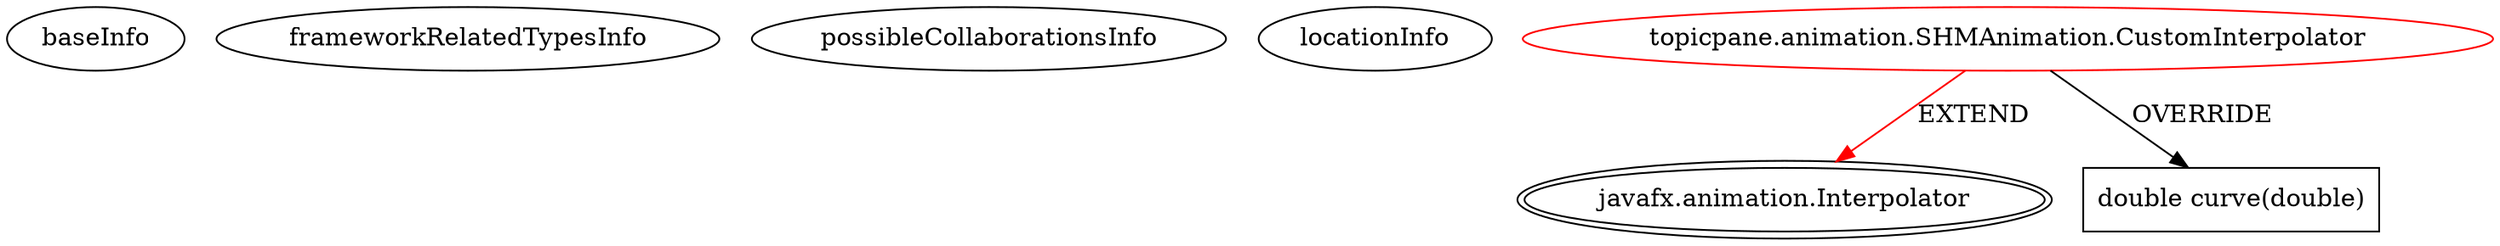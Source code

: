 digraph {
baseInfo[graphId=2300,category="extension_graph",isAnonymous=false,possibleRelation=false]
frameworkRelatedTypesInfo[0="javafx.animation.Interpolator"]
possibleCollaborationsInfo[]
locationInfo[projectName="cmd802-projectmain",filePath="/cmd802-projectmain/projectmain-master/GroupProject/src/topicpane/animation/SHMAnimation.java",contextSignature="CustomInterpolator",graphId="2300"]
0[label="topicpane.animation.SHMAnimation.CustomInterpolator",vertexType="ROOT_CLIENT_CLASS_DECLARATION",isFrameworkType=false,color=red]
1[label="javafx.animation.Interpolator",vertexType="FRAMEWORK_CLASS_TYPE",isFrameworkType=true,peripheries=2]
2[label="double curve(double)",vertexType="OVERRIDING_METHOD_DECLARATION",isFrameworkType=false,shape=box]
0->1[label="EXTEND",color=red]
0->2[label="OVERRIDE"]
}

